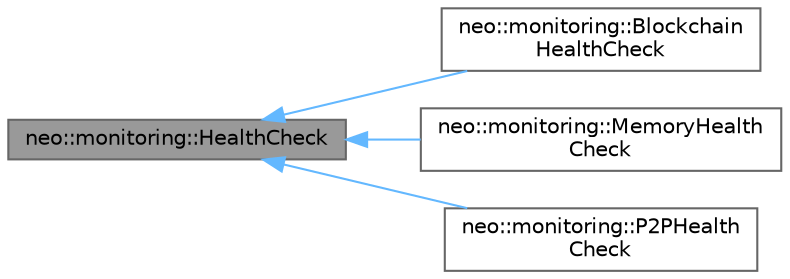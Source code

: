 digraph "neo::monitoring::HealthCheck"
{
 // LATEX_PDF_SIZE
  bgcolor="transparent";
  edge [fontname=Helvetica,fontsize=10,labelfontname=Helvetica,labelfontsize=10];
  node [fontname=Helvetica,fontsize=10,shape=box,height=0.2,width=0.4];
  rankdir="LR";
  Node1 [id="Node000001",label="neo::monitoring::HealthCheck",height=0.2,width=0.4,color="gray40", fillcolor="grey60", style="filled", fontcolor="black",tooltip="Base class for health checks."];
  Node1 -> Node2 [id="edge1_Node000001_Node000002",dir="back",color="steelblue1",style="solid",tooltip=" "];
  Node2 [id="Node000002",label="neo::monitoring::Blockchain\lHealthCheck",height=0.2,width=0.4,color="gray40", fillcolor="white", style="filled",URL="$classneo_1_1monitoring_1_1_blockchain_health_check.html",tooltip="Health check that verifies blockchain sync status."];
  Node1 -> Node3 [id="edge2_Node000001_Node000003",dir="back",color="steelblue1",style="solid",tooltip=" "];
  Node3 [id="Node000003",label="neo::monitoring::MemoryHealth\lCheck",height=0.2,width=0.4,color="gray40", fillcolor="white", style="filled",URL="$classneo_1_1monitoring_1_1_memory_health_check.html",tooltip="Health check for memory usage."];
  Node1 -> Node4 [id="edge3_Node000001_Node000004",dir="back",color="steelblue1",style="solid",tooltip=" "];
  Node4 [id="Node000004",label="neo::monitoring::P2PHealth\lCheck",height=0.2,width=0.4,color="gray40", fillcolor="white", style="filled",URL="$classneo_1_1monitoring_1_1_p2_p_health_check.html",tooltip="Health check for P2P connectivity."];
}
